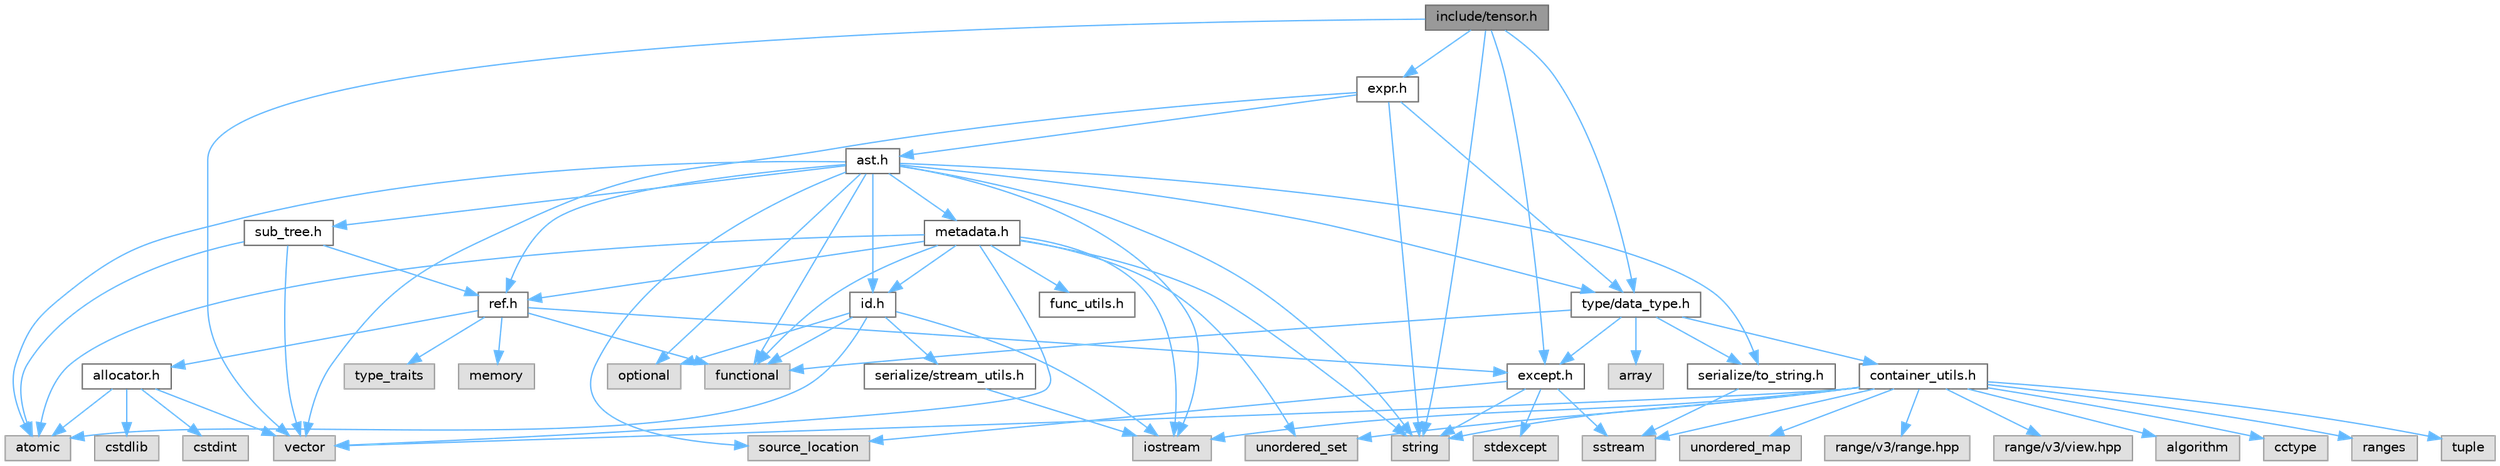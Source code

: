 digraph "include/tensor.h"
{
 // LATEX_PDF_SIZE
  bgcolor="transparent";
  edge [fontname=Helvetica,fontsize=10,labelfontname=Helvetica,labelfontsize=10];
  node [fontname=Helvetica,fontsize=10,shape=box,height=0.2,width=0.4];
  Node1 [label="include/tensor.h",height=0.2,width=0.4,color="gray40", fillcolor="grey60", style="filled", fontcolor="black",tooltip=" "];
  Node1 -> Node2 [color="steelblue1",style="solid"];
  Node2 [label="string",height=0.2,width=0.4,color="grey60", fillcolor="#E0E0E0", style="filled",tooltip=" "];
  Node1 -> Node3 [color="steelblue1",style="solid"];
  Node3 [label="vector",height=0.2,width=0.4,color="grey60", fillcolor="#E0E0E0", style="filled",tooltip=" "];
  Node1 -> Node4 [color="steelblue1",style="solid"];
  Node4 [label="except.h",height=0.2,width=0.4,color="grey40", fillcolor="white", style="filled",URL="$except_8h.html",tooltip=" "];
  Node4 -> Node5 [color="steelblue1",style="solid"];
  Node5 [label="source_location",height=0.2,width=0.4,color="grey60", fillcolor="#E0E0E0", style="filled",tooltip=" "];
  Node4 -> Node6 [color="steelblue1",style="solid"];
  Node6 [label="sstream",height=0.2,width=0.4,color="grey60", fillcolor="#E0E0E0", style="filled",tooltip=" "];
  Node4 -> Node7 [color="steelblue1",style="solid"];
  Node7 [label="stdexcept",height=0.2,width=0.4,color="grey60", fillcolor="#E0E0E0", style="filled",tooltip=" "];
  Node4 -> Node2 [color="steelblue1",style="solid"];
  Node1 -> Node8 [color="steelblue1",style="solid"];
  Node8 [label="expr.h",height=0.2,width=0.4,color="grey40", fillcolor="white", style="filled",URL="$expr_8h.html",tooltip=" "];
  Node8 -> Node2 [color="steelblue1",style="solid"];
  Node8 -> Node3 [color="steelblue1",style="solid"];
  Node8 -> Node9 [color="steelblue1",style="solid"];
  Node9 [label="ast.h",height=0.2,width=0.4,color="grey40", fillcolor="white", style="filled",URL="$ast_8h.html",tooltip=" "];
  Node9 -> Node10 [color="steelblue1",style="solid"];
  Node10 [label="atomic",height=0.2,width=0.4,color="grey60", fillcolor="#E0E0E0", style="filled",tooltip=" "];
  Node9 -> Node11 [color="steelblue1",style="solid"];
  Node11 [label="functional",height=0.2,width=0.4,color="grey60", fillcolor="#E0E0E0", style="filled",tooltip=" "];
  Node9 -> Node12 [color="steelblue1",style="solid"];
  Node12 [label="iostream",height=0.2,width=0.4,color="grey60", fillcolor="#E0E0E0", style="filled",tooltip=" "];
  Node9 -> Node13 [color="steelblue1",style="solid"];
  Node13 [label="optional",height=0.2,width=0.4,color="grey60", fillcolor="#E0E0E0", style="filled",tooltip=" "];
  Node9 -> Node5 [color="steelblue1",style="solid"];
  Node9 -> Node2 [color="steelblue1",style="solid"];
  Node9 -> Node14 [color="steelblue1",style="solid"];
  Node14 [label="id.h",height=0.2,width=0.4,color="grey40", fillcolor="white", style="filled",URL="$id_8h.html",tooltip=" "];
  Node14 -> Node10 [color="steelblue1",style="solid"];
  Node14 -> Node11 [color="steelblue1",style="solid"];
  Node14 -> Node12 [color="steelblue1",style="solid"];
  Node14 -> Node13 [color="steelblue1",style="solid"];
  Node14 -> Node15 [color="steelblue1",style="solid"];
  Node15 [label="serialize/stream_utils.h",height=0.2,width=0.4,color="grey40", fillcolor="white", style="filled",URL="$stream__utils_8h.html",tooltip=" "];
  Node15 -> Node12 [color="steelblue1",style="solid"];
  Node9 -> Node16 [color="steelblue1",style="solid"];
  Node16 [label="metadata.h",height=0.2,width=0.4,color="grey40", fillcolor="white", style="filled",URL="$metadata_8h.html",tooltip=" "];
  Node16 -> Node10 [color="steelblue1",style="solid"];
  Node16 -> Node11 [color="steelblue1",style="solid"];
  Node16 -> Node12 [color="steelblue1",style="solid"];
  Node16 -> Node2 [color="steelblue1",style="solid"];
  Node16 -> Node17 [color="steelblue1",style="solid"];
  Node17 [label="unordered_set",height=0.2,width=0.4,color="grey60", fillcolor="#E0E0E0", style="filled",tooltip=" "];
  Node16 -> Node3 [color="steelblue1",style="solid"];
  Node16 -> Node18 [color="steelblue1",style="solid"];
  Node18 [label="func_utils.h",height=0.2,width=0.4,color="grey40", fillcolor="white", style="filled",URL="$func__utils_8h.html",tooltip=" "];
  Node16 -> Node14 [color="steelblue1",style="solid"];
  Node16 -> Node19 [color="steelblue1",style="solid"];
  Node19 [label="ref.h",height=0.2,width=0.4,color="grey40", fillcolor="white", style="filled",URL="$ref_8h.html",tooltip=" "];
  Node19 -> Node11 [color="steelblue1",style="solid"];
  Node19 -> Node20 [color="steelblue1",style="solid"];
  Node20 [label="memory",height=0.2,width=0.4,color="grey60", fillcolor="#E0E0E0", style="filled",tooltip=" "];
  Node19 -> Node21 [color="steelblue1",style="solid"];
  Node21 [label="type_traits",height=0.2,width=0.4,color="grey60", fillcolor="#E0E0E0", style="filled",tooltip=" "];
  Node19 -> Node22 [color="steelblue1",style="solid"];
  Node22 [label="allocator.h",height=0.2,width=0.4,color="grey40", fillcolor="white", style="filled",URL="$allocator_8h.html",tooltip=" "];
  Node22 -> Node10 [color="steelblue1",style="solid"];
  Node22 -> Node23 [color="steelblue1",style="solid"];
  Node23 [label="cstdint",height=0.2,width=0.4,color="grey60", fillcolor="#E0E0E0", style="filled",tooltip=" "];
  Node22 -> Node24 [color="steelblue1",style="solid"];
  Node24 [label="cstdlib",height=0.2,width=0.4,color="grey60", fillcolor="#E0E0E0", style="filled",tooltip=" "];
  Node22 -> Node3 [color="steelblue1",style="solid"];
  Node19 -> Node4 [color="steelblue1",style="solid"];
  Node9 -> Node19 [color="steelblue1",style="solid"];
  Node9 -> Node25 [color="steelblue1",style="solid"];
  Node25 [label="serialize/to_string.h",height=0.2,width=0.4,color="grey40", fillcolor="white", style="filled",URL="$to__string_8h.html",tooltip=" "];
  Node25 -> Node6 [color="steelblue1",style="solid"];
  Node9 -> Node26 [color="steelblue1",style="solid"];
  Node26 [label="sub_tree.h",height=0.2,width=0.4,color="grey40", fillcolor="white", style="filled",URL="$sub__tree_8h.html",tooltip=" "];
  Node26 -> Node10 [color="steelblue1",style="solid"];
  Node26 -> Node3 [color="steelblue1",style="solid"];
  Node26 -> Node19 [color="steelblue1",style="solid"];
  Node9 -> Node27 [color="steelblue1",style="solid"];
  Node27 [label="type/data_type.h",height=0.2,width=0.4,color="grey40", fillcolor="white", style="filled",URL="$data__type_8h.html",tooltip=" "];
  Node27 -> Node28 [color="steelblue1",style="solid"];
  Node28 [label="array",height=0.2,width=0.4,color="grey60", fillcolor="#E0E0E0", style="filled",tooltip=" "];
  Node27 -> Node11 [color="steelblue1",style="solid"];
  Node27 -> Node29 [color="steelblue1",style="solid"];
  Node29 [label="container_utils.h",height=0.2,width=0.4,color="grey40", fillcolor="white", style="filled",URL="$container__utils_8h.html",tooltip=" "];
  Node29 -> Node30 [color="steelblue1",style="solid"];
  Node30 [label="algorithm",height=0.2,width=0.4,color="grey60", fillcolor="#E0E0E0", style="filled",tooltip=" "];
  Node29 -> Node31 [color="steelblue1",style="solid"];
  Node31 [label="cctype",height=0.2,width=0.4,color="grey60", fillcolor="#E0E0E0", style="filled",tooltip=" "];
  Node29 -> Node12 [color="steelblue1",style="solid"];
  Node29 -> Node32 [color="steelblue1",style="solid"];
  Node32 [label="ranges",height=0.2,width=0.4,color="grey60", fillcolor="#E0E0E0", style="filled",tooltip=" "];
  Node29 -> Node6 [color="steelblue1",style="solid"];
  Node29 -> Node2 [color="steelblue1",style="solid"];
  Node29 -> Node33 [color="steelblue1",style="solid"];
  Node33 [label="tuple",height=0.2,width=0.4,color="grey60", fillcolor="#E0E0E0", style="filled",tooltip=" "];
  Node29 -> Node34 [color="steelblue1",style="solid"];
  Node34 [label="unordered_map",height=0.2,width=0.4,color="grey60", fillcolor="#E0E0E0", style="filled",tooltip=" "];
  Node29 -> Node17 [color="steelblue1",style="solid"];
  Node29 -> Node3 [color="steelblue1",style="solid"];
  Node29 -> Node35 [color="steelblue1",style="solid"];
  Node35 [label="range/v3/range.hpp",height=0.2,width=0.4,color="grey60", fillcolor="#E0E0E0", style="filled",tooltip=" "];
  Node29 -> Node36 [color="steelblue1",style="solid"];
  Node36 [label="range/v3/view.hpp",height=0.2,width=0.4,color="grey60", fillcolor="#E0E0E0", style="filled",tooltip=" "];
  Node27 -> Node4 [color="steelblue1",style="solid"];
  Node27 -> Node25 [color="steelblue1",style="solid"];
  Node8 -> Node27 [color="steelblue1",style="solid"];
  Node1 -> Node27 [color="steelblue1",style="solid"];
}
